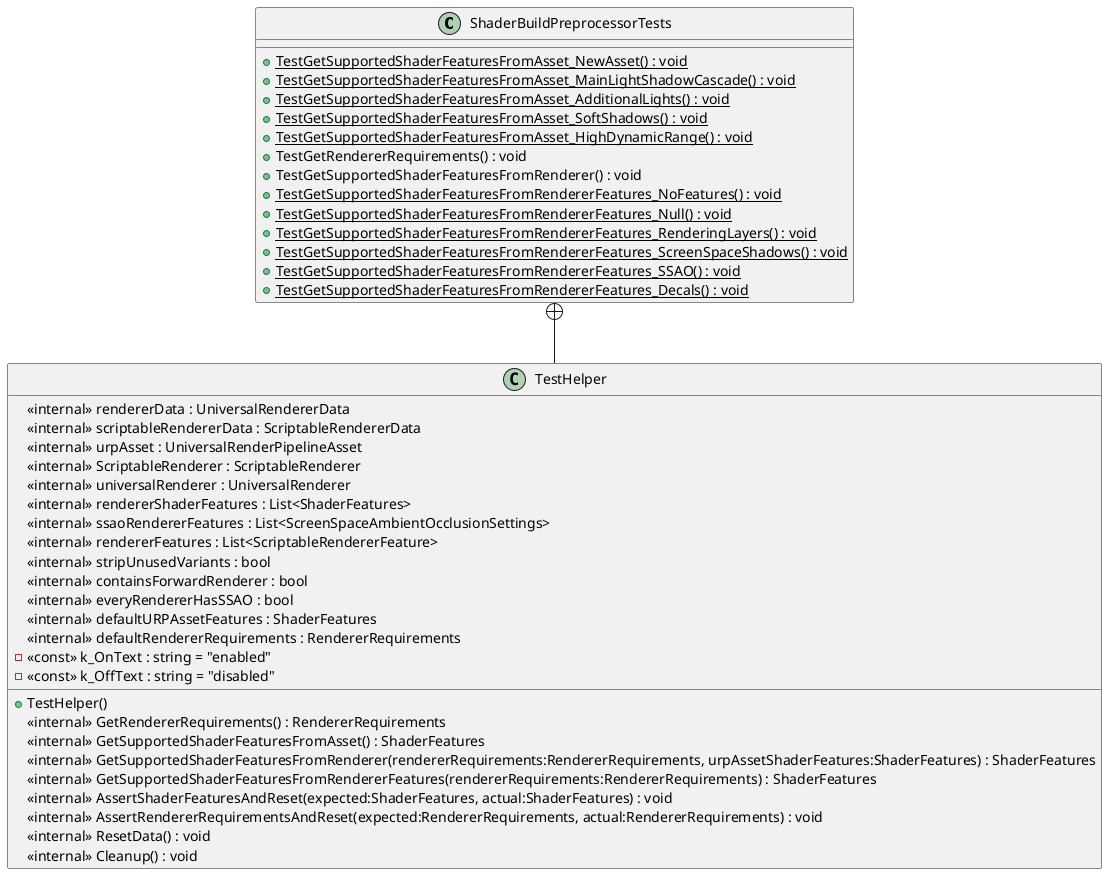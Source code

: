 @startuml
class ShaderBuildPreprocessorTests {
    + {static} TestGetSupportedShaderFeaturesFromAsset_NewAsset() : void
    + {static} TestGetSupportedShaderFeaturesFromAsset_MainLightShadowCascade() : void
    + {static} TestGetSupportedShaderFeaturesFromAsset_AdditionalLights() : void
    + {static} TestGetSupportedShaderFeaturesFromAsset_SoftShadows() : void
    + {static} TestGetSupportedShaderFeaturesFromAsset_HighDynamicRange() : void
    + TestGetRendererRequirements() : void
    + TestGetSupportedShaderFeaturesFromRenderer() : void
    + {static} TestGetSupportedShaderFeaturesFromRendererFeatures_NoFeatures() : void
    + {static} TestGetSupportedShaderFeaturesFromRendererFeatures_Null() : void
    + {static} TestGetSupportedShaderFeaturesFromRendererFeatures_RenderingLayers() : void
    + {static} TestGetSupportedShaderFeaturesFromRendererFeatures_ScreenSpaceShadows() : void
    + {static} TestGetSupportedShaderFeaturesFromRendererFeatures_SSAO() : void
    + {static} TestGetSupportedShaderFeaturesFromRendererFeatures_Decals() : void
}
class TestHelper {
    <<internal>> rendererData : UniversalRendererData
    <<internal>> scriptableRendererData : ScriptableRendererData
    <<internal>> urpAsset : UniversalRenderPipelineAsset
    <<internal>> ScriptableRenderer : ScriptableRenderer
    <<internal>> universalRenderer : UniversalRenderer
    <<internal>> rendererShaderFeatures : List<ShaderFeatures>
    <<internal>> ssaoRendererFeatures : List<ScreenSpaceAmbientOcclusionSettings>
    <<internal>> rendererFeatures : List<ScriptableRendererFeature>
    <<internal>> stripUnusedVariants : bool
    <<internal>> containsForwardRenderer : bool
    <<internal>> everyRendererHasSSAO : bool
    <<internal>> defaultURPAssetFeatures : ShaderFeatures
    <<internal>> defaultRendererRequirements : RendererRequirements
    + TestHelper()
    <<internal>> GetRendererRequirements() : RendererRequirements
    <<internal>> GetSupportedShaderFeaturesFromAsset() : ShaderFeatures
    <<internal>> GetSupportedShaderFeaturesFromRenderer(rendererRequirements:RendererRequirements, urpAssetShaderFeatures:ShaderFeatures) : ShaderFeatures
    <<internal>> GetSupportedShaderFeaturesFromRendererFeatures(rendererRequirements:RendererRequirements) : ShaderFeatures
    - <<const>> k_OnText : string = "enabled"
    - <<const>> k_OffText : string = "disabled"
    <<internal>> AssertShaderFeaturesAndReset(expected:ShaderFeatures, actual:ShaderFeatures) : void
    <<internal>> AssertRendererRequirementsAndReset(expected:RendererRequirements, actual:RendererRequirements) : void
    <<internal>> ResetData() : void
    <<internal>> Cleanup() : void
}
ShaderBuildPreprocessorTests +-- TestHelper
@enduml
